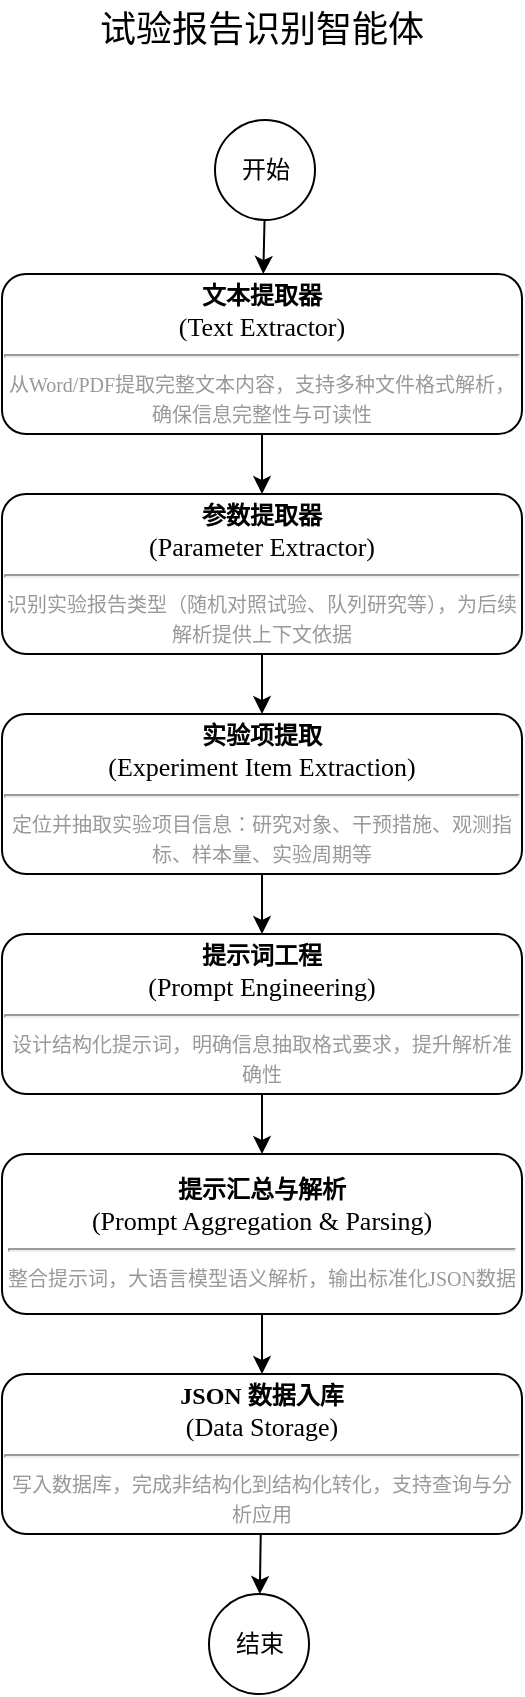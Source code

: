 <mxfile version="28.1.0" pages="8">
  <diagram name="试验报告识别智能体" id="7xR7pTWrQ7vcR49EA371">
    <mxGraphModel dx="1426" dy="710" grid="1" gridSize="10" guides="1" tooltips="1" connect="1" arrows="1" fold="1" page="1" pageScale="1" pageWidth="827" pageHeight="1169" math="0" shadow="0">
      <root>
        <mxCell id="0" />
        <mxCell id="1" parent="0" />
        <mxCell id="YnvSCn2IHAe0aS6fMFve-3" value="开始" style="ellipse;whiteSpace=wrap;html=1;aspect=fixed;fontFamily=Times New Roman;" vertex="1" parent="1">
          <mxGeometry x="321.5" y="80" width="50" height="50" as="geometry" />
        </mxCell>
        <mxCell id="YnvSCn2IHAe0aS6fMFve-4" value="&lt;b&gt;文本提取器&lt;/b&gt;&lt;br&gt;&lt;font size=&quot;2&quot;&gt;(Text Extractor)&lt;/font&gt;&lt;hr&gt;&lt;font style=&quot;font-size: 10px; color: rgb(153, 153, 153);&quot;&gt;从Word/PDF提取完整文本内容，支持多种文件格式解析，确保信息完整性与可读性&lt;/font&gt;" style="rounded=1;whiteSpace=wrap;html=1;fontFamily=Times New Roman;" vertex="1" parent="1">
          <mxGeometry x="215" y="157" width="260" height="80" as="geometry" />
        </mxCell>
        <mxCell id="YnvSCn2IHAe0aS6fMFve-5" value="&lt;b&gt;参数提取器&lt;/b&gt;&lt;br&gt;&lt;font size=&quot;2&quot;&gt;(Parameter Extractor)&lt;/font&gt;&lt;hr&gt;&lt;font style=&quot;font-size: 10px; color: rgb(153, 153, 153);&quot;&gt;识别实验报告类型（随机对照试验、队列研究等），为后续解析提供上下文依据&lt;/font&gt;" style="rounded=1;whiteSpace=wrap;html=1;fontFamily=Times New Roman;" vertex="1" parent="1">
          <mxGeometry x="215" y="267" width="260" height="80" as="geometry" />
        </mxCell>
        <mxCell id="YnvSCn2IHAe0aS6fMFve-6" value="&lt;b&gt;实验项提取&lt;/b&gt;&lt;br&gt;&lt;font size=&quot;2&quot;&gt;(Experiment Item Extraction)&lt;/font&gt;&lt;hr&gt;&lt;font style=&quot;font-size: 10px; color: rgb(153, 153, 153);&quot;&gt;定位并抽取实验项目信息：研究对象、干预措施、观测指标、样本量、实验周期等&lt;/font&gt;" style="rounded=1;whiteSpace=wrap;html=1;fontFamily=Times New Roman;" vertex="1" parent="1">
          <mxGeometry x="215" y="377" width="260" height="80" as="geometry" />
        </mxCell>
        <mxCell id="YnvSCn2IHAe0aS6fMFve-7" value="&lt;b&gt;提示词工程&lt;/b&gt;&lt;br&gt;&lt;font size=&quot;2&quot;&gt;(Prompt Engineering)&lt;/font&gt;&lt;hr&gt;&lt;font style=&quot;color: rgb(153, 153, 153); font-size: 10px;&quot;&gt;设计结构化提示词，明确信息抽取格式要求，提升解析准确性&lt;/font&gt;" style="rounded=1;whiteSpace=wrap;html=1;fontFamily=Times New Roman;" vertex="1" parent="1">
          <mxGeometry x="215" y="487" width="260" height="80" as="geometry" />
        </mxCell>
        <mxCell id="YnvSCn2IHAe0aS6fMFve-8" value="&lt;b&gt;提示汇总与解析&lt;/b&gt;&lt;br&gt;&lt;font size=&quot;2&quot;&gt;(Prompt Aggregation &amp;amp; Parsing)&lt;/font&gt;&lt;hr&gt;&lt;font style=&quot;font-size: 10px; color: rgb(153, 153, 153);&quot;&gt;整合提示词，大语言模型语义解析，输出标准化JSON数据&lt;/font&gt;" style="rounded=1;whiteSpace=wrap;html=1;fontFamily=Times New Roman;" vertex="1" parent="1">
          <mxGeometry x="215" y="597" width="260" height="80" as="geometry" />
        </mxCell>
        <mxCell id="YnvSCn2IHAe0aS6fMFve-9" value="&lt;b&gt;JSON 数据入库&lt;/b&gt;&lt;br&gt;&lt;font size=&quot;2&quot;&gt;(Data Storage)&lt;/font&gt;&lt;hr&gt;&lt;font style=&quot;color: rgb(153, 153, 153); font-size: 10px;&quot;&gt;写入数据库，完成非结构化到结构化转化，支持查询与分析应用&lt;/font&gt;" style="rounded=1;whiteSpace=wrap;html=1;fontFamily=Times New Roman;" vertex="1" parent="1">
          <mxGeometry x="215" y="707" width="260" height="80" as="geometry" />
        </mxCell>
        <mxCell id="YnvSCn2IHAe0aS6fMFve-10" value="结束" style="ellipse;whiteSpace=wrap;html=1;aspect=fixed;fontFamily=Times New Roman;" vertex="1" parent="1">
          <mxGeometry x="318.5" y="817" width="50" height="50" as="geometry" />
        </mxCell>
        <mxCell id="YnvSCn2IHAe0aS6fMFve-11" value="" style="endArrow=classic;html=1;rounded=0;fontFamily=Times New Roman;" edge="1" parent="1" source="YnvSCn2IHAe0aS6fMFve-3" target="YnvSCn2IHAe0aS6fMFve-4">
          <mxGeometry relative="1" as="geometry" />
        </mxCell>
        <mxCell id="YnvSCn2IHAe0aS6fMFve-12" value="" style="endArrow=classic;html=1;rounded=0;fontFamily=Times New Roman;" edge="1" parent="1" source="YnvSCn2IHAe0aS6fMFve-4" target="YnvSCn2IHAe0aS6fMFve-5">
          <mxGeometry relative="1" as="geometry" />
        </mxCell>
        <mxCell id="YnvSCn2IHAe0aS6fMFve-13" value="" style="endArrow=classic;html=1;rounded=0;fontFamily=Times New Roman;" edge="1" parent="1" source="YnvSCn2IHAe0aS6fMFve-5" target="YnvSCn2IHAe0aS6fMFve-6">
          <mxGeometry relative="1" as="geometry" />
        </mxCell>
        <mxCell id="YnvSCn2IHAe0aS6fMFve-14" value="" style="endArrow=classic;html=1;rounded=0;fontFamily=Times New Roman;" edge="1" parent="1" source="YnvSCn2IHAe0aS6fMFve-6" target="YnvSCn2IHAe0aS6fMFve-7">
          <mxGeometry relative="1" as="geometry" />
        </mxCell>
        <mxCell id="YnvSCn2IHAe0aS6fMFve-15" value="" style="endArrow=classic;html=1;rounded=0;fontFamily=Times New Roman;" edge="1" parent="1" source="YnvSCn2IHAe0aS6fMFve-7" target="YnvSCn2IHAe0aS6fMFve-8">
          <mxGeometry relative="1" as="geometry" />
        </mxCell>
        <mxCell id="YnvSCn2IHAe0aS6fMFve-16" value="" style="endArrow=classic;html=1;rounded=0;fontFamily=Times New Roman;" edge="1" parent="1" source="YnvSCn2IHAe0aS6fMFve-8" target="YnvSCn2IHAe0aS6fMFve-9">
          <mxGeometry relative="1" as="geometry" />
        </mxCell>
        <mxCell id="YnvSCn2IHAe0aS6fMFve-17" value="" style="endArrow=classic;html=1;rounded=0;fontFamily=Times New Roman;" edge="1" parent="1" source="YnvSCn2IHAe0aS6fMFve-9" target="YnvSCn2IHAe0aS6fMFve-10">
          <mxGeometry relative="1" as="geometry" />
        </mxCell>
        <mxCell id="YnvSCn2IHAe0aS6fMFve-18" value="试验报告识别智能体" style="text;html=1;align=center;verticalAlign=middle;whiteSpace=wrap;rounded=0;fontSize=18;fontFamily=Times New Roman;" vertex="1" parent="1">
          <mxGeometry x="235" y="20" width="220" height="30" as="geometry" />
        </mxCell>
      </root>
    </mxGraphModel>
  </diagram>
  <diagram id="o70fCOLrhih-06OqGm06" name="试验报告校核智能体">
    <mxGraphModel dx="1426" dy="710" grid="1" gridSize="10" guides="1" tooltips="1" connect="1" arrows="1" fold="1" page="1" pageScale="1" pageWidth="827" pageHeight="1169" math="0" shadow="0">
      <root>
        <mxCell id="0" />
        <mxCell id="1" parent="0" />
        <mxCell id="nxqMLoHGvbRojUmxTM8e-1" value="开始" style="ellipse;whiteSpace=wrap;html=1;aspect=fixed;fontFamily=Times New Roman;" vertex="1" parent="1">
          <mxGeometry x="321.5" y="80" width="50" height="50" as="geometry" />
        </mxCell>
        <mxCell id="nxqMLoHGvbRojUmxTM8e-2" value="&lt;b&gt;解析数据读取&lt;/b&gt;&lt;br&gt;&lt;font size=&quot;2&quot;&gt;(Parsed Data Reading)&lt;/font&gt;&lt;hr&gt;&lt;font style=&quot;font-size: 10px; color: rgb(153, 153, 153);&quot;&gt;读取大模型解析生成的JSON格式结构化数据，确保数据完整性与格式合规性&lt;/font&gt;" style="rounded=1;whiteSpace=wrap;html=1;fontFamily=Times New Roman;" vertex="1" parent="1">
          <mxGeometry x="215" y="157" width="260" height="80" as="geometry" />
        </mxCell>
        <mxCell id="nxqMLoHGvbRojUmxTM8e-3" value="&lt;b&gt;通用校核规则加载&lt;/b&gt;&lt;br&gt;&lt;font size=&quot;2&quot;&gt;(Load General Validation Rules)&lt;/font&gt;&lt;hr&gt;&lt;font style=&quot;font-size: 10px; color: rgb(153, 153, 153);&quot;&gt;加载行业或企业标准中的通用校核规则，如电力行业标准《DL/T 1685》等&lt;/font&gt;" style="rounded=1;whiteSpace=wrap;html=1;fontFamily=Times New Roman;" vertex="1" parent="1">
          <mxGeometry x="215" y="267" width="260" height="80" as="geometry" />
        </mxCell>
        <mxCell id="nxqMLoHGvbRojUmxTM8e-4" value="&lt;b&gt;试验项提取&lt;/b&gt;&lt;br&gt;&lt;font size=&quot;2&quot;&gt;(Experiment Item Extraction)&lt;/font&gt;&lt;hr&gt;&lt;font style=&quot;font-size: 10px; color: rgb(153, 153, 153);&quot;&gt;从JSON数据中提取所有已识别的试验项字段，作为规则匹配与校验的基本单元&lt;/font&gt;" style="rounded=1;whiteSpace=wrap;html=1;fontFamily=Times New Roman;" vertex="1" parent="1">
          <mxGeometry x="215" y="377" width="260" height="80" as="geometry" />
        </mxCell>
        <mxCell id="nxqMLoHGvbRojUmxTM8e-5" value="&lt;b&gt;系统配置规则读取&lt;/b&gt;&lt;br&gt;&lt;font size=&quot;2&quot;&gt;(Load System-Specific Rules)&lt;/font&gt;&lt;hr&gt;&lt;font style=&quot;color: rgb(153, 153, 153); font-size: 10px;&quot;&gt;读取系统中预设的个性化校验规则，包括字段必填性、单位规范、数值阈值等&lt;/font&gt;" style="rounded=1;whiteSpace=wrap;html=1;fontFamily=Times New Roman;" vertex="1" parent="1">
          <mxGeometry x="215" y="487" width="260" height="80" as="geometry" />
        </mxCell>
        <mxCell id="nxqMLoHGvbRojUmxTM8e-6" value="&lt;b&gt;大模型辅助校核&lt;/b&gt;&lt;br&gt;&lt;font size=&quot;2&quot;&gt;(AI-Based Data Validation)&lt;/font&gt;&lt;hr&gt;&lt;font style=&quot;font-size: 10px; color: rgb(153, 153, 153);&quot;&gt;利用大语言模型结合规则进行语义级校核，识别潜在错误、矛盾或模糊信息&lt;/font&gt;" style="rounded=1;whiteSpace=wrap;html=1;fontFamily=Times New Roman;" vertex="1" parent="1">
          <mxGeometry x="215" y="597" width="260" height="80" as="geometry" />
        </mxCell>
        <mxCell id="nxqMLoHGvbRojUmxTM8e-7" value="&lt;b&gt;数据保存与入库&lt;/b&gt;&lt;br&gt;&lt;font size=&quot;2&quot;&gt;(Data Storage)&lt;/font&gt;&lt;hr&gt;&lt;font style=&quot;color: rgb(153, 153, 153); font-size: 10px;&quot;&gt;通过多级校核后，将结构化数据持久化存储至数据库，完成数据闭环管理&lt;/font&gt;" style="rounded=1;whiteSpace=wrap;html=1;fontFamily=Times New Roman;" vertex="1" parent="1">
          <mxGeometry x="215" y="707" width="260" height="80" as="geometry" />
        </mxCell>
        <mxCell id="nxqMLoHGvbRojUmxTM8e-8" value="结束" style="ellipse;whiteSpace=wrap;html=1;aspect=fixed;fontFamily=Times New Roman;" vertex="1" parent="1">
          <mxGeometry x="318.5" y="817" width="50" height="50" as="geometry" />
        </mxCell>
        <mxCell id="nxqMLoHGvbRojUmxTM8e-9" value="" style="endArrow=classic;html=1;rounded=0;fontFamily=Times New Roman;" edge="1" parent="1" source="nxqMLoHGvbRojUmxTM8e-1" target="nxqMLoHGvbRojUmxTM8e-2">
          <mxGeometry relative="1" as="geometry" />
        </mxCell>
        <mxCell id="nxqMLoHGvbRojUmxTM8e-10" value="" style="endArrow=classic;html=1;rounded=0;fontFamily=Times New Roman;" edge="1" parent="1" source="nxqMLoHGvbRojUmxTM8e-2" target="nxqMLoHGvbRojUmxTM8e-3">
          <mxGeometry relative="1" as="geometry" />
        </mxCell>
        <mxCell id="nxqMLoHGvbRojUmxTM8e-11" value="" style="endArrow=classic;html=1;rounded=0;fontFamily=Times New Roman;" edge="1" parent="1" source="nxqMLoHGvbRojUmxTM8e-3" target="nxqMLoHGvbRojUmxTM8e-4">
          <mxGeometry relative="1" as="geometry" />
        </mxCell>
        <mxCell id="nxqMLoHGvbRojUmxTM8e-12" value="" style="endArrow=classic;html=1;rounded=0;fontFamily=Times New Roman;" edge="1" parent="1" source="nxqMLoHGvbRojUmxTM8e-4" target="nxqMLoHGvbRojUmxTM8e-5">
          <mxGeometry relative="1" as="geometry" />
        </mxCell>
        <mxCell id="nxqMLoHGvbRojUmxTM8e-13" value="" style="endArrow=classic;html=1;rounded=0;fontFamily=Times New Roman;" edge="1" parent="1" source="nxqMLoHGvbRojUmxTM8e-5" target="nxqMLoHGvbRojUmxTM8e-6">
          <mxGeometry relative="1" as="geometry" />
        </mxCell>
        <mxCell id="nxqMLoHGvbRojUmxTM8e-14" value="" style="endArrow=classic;html=1;rounded=0;fontFamily=Times New Roman;" edge="1" parent="1" source="nxqMLoHGvbRojUmxTM8e-6" target="nxqMLoHGvbRojUmxTM8e-7">
          <mxGeometry relative="1" as="geometry" />
        </mxCell>
        <mxCell id="nxqMLoHGvbRojUmxTM8e-15" value="" style="endArrow=classic;html=1;rounded=0;fontFamily=Times New Roman;" edge="1" parent="1" source="nxqMLoHGvbRojUmxTM8e-7" target="nxqMLoHGvbRojUmxTM8e-8">
          <mxGeometry relative="1" as="geometry" />
        </mxCell>
        <mxCell id="nxqMLoHGvbRojUmxTM8e-16" value="试验报告校核智能体" style="text;html=1;align=center;verticalAlign=middle;whiteSpace=wrap;rounded=0;fontSize=18;fontFamily=Times New Roman;" vertex="1" parent="1">
          <mxGeometry x="235" y="20" width="220" height="30" as="geometry" />
        </mxCell>
      </root>
    </mxGraphModel>
  </diagram>
  <diagram id="AYk8meTnDMzS_oO8L_Nk" name="设备健康智能问诊智能体">
    <mxGraphModel dx="2015" dy="592" grid="1" gridSize="10" guides="1" tooltips="1" connect="1" arrows="1" fold="1" page="1" pageScale="1" pageWidth="827" pageHeight="1169" math="0" shadow="0">
      <root>
        <mxCell id="0" />
        <mxCell id="1" parent="0" />
        <mxCell id="wEwS-H1-2ceGUzpiBcTZ-1" value="开始" style="ellipse;whiteSpace=wrap;html=1;aspect=fixed;fontFamily=Times New Roman;" vertex="1" parent="1">
          <mxGeometry x="325" y="87" width="50" height="50" as="geometry" />
        </mxCell>
        <mxCell id="wEwS-H1-2ceGUzpiBcTZ-2" value="&lt;b&gt;大模型解析用户输入的问题&lt;/b&gt;&lt;br&gt;&lt;hr&gt;&lt;font style=&quot;font-size: 10px; color: rgb(153, 153, 153);&quot;&gt;利用大语言模型对用户自然语言查询进行语义理解，识别关键实体、操作意图和逻辑关系&lt;/font&gt;" style="rounded=1;whiteSpace=wrap;html=1;fontFamily=Times New Roman;fillColor=#dae8fc;strokeColor=#6c8ebf;" vertex="1" parent="1">
          <mxGeometry x="220" y="167" width="260" height="80" as="geometry" />
        </mxCell>
        <mxCell id="wEwS-H1-2ceGUzpiBcTZ-3" value="&lt;b&gt;读取试验项目模型属性&lt;/b&gt;&lt;br&gt;&lt;hr&gt;&lt;font style=&quot;font-size: 10px; color: rgb(153, 153, 153);&quot;&gt;从系统元数据中加载试验项目的字段定义信息，包括字段名称、数据类型和约束条件&lt;/font&gt;" style="rounded=1;whiteSpace=wrap;html=1;fontFamily=Times New Roman;fillColor=#d5e8d4;strokeColor=#82b366;" vertex="1" parent="1">
          <mxGeometry x="-110" y="350" width="260" height="80" as="geometry" />
        </mxCell>
        <mxCell id="wEwS-H1-2ceGUzpiBcTZ-4" value="&lt;b&gt;读取近似查询语句案例&lt;/b&gt;&lt;br&gt;&lt;hr&gt;&lt;font style=&quot;font-size: 10px; color: rgb(153, 153, 153);&quot;&gt;检索历史中语义相近的查询案例及SQL语句，作为Few-shot Prompt上下文示例&lt;/font&gt;" style="rounded=1;whiteSpace=wrap;html=1;fontFamily=Times New Roman;fillColor=#d5e8d4;strokeColor=#82b366;" vertex="1" parent="1">
          <mxGeometry x="220" y="350" width="260" height="80" as="geometry" />
        </mxCell>
        <mxCell id="wEwS-H1-2ceGUzpiBcTZ-5" value="&lt;b&gt;读取试验项目数据模板&lt;/b&gt;&lt;br&gt;&lt;hr&gt;&lt;font style=&quot;color: rgb(153, 153, 153); font-size: 10px;&quot;&gt;获取试验项目对应的标准数据结构模板，明确业务字段与数据库字段的映射关系&lt;/font&gt;" style="rounded=1;whiteSpace=wrap;html=1;fontFamily=Times New Roman;fillColor=#d5e8d4;strokeColor=#82b366;" vertex="1" parent="1">
          <mxGeometry x="540" y="350" width="260" height="80" as="geometry" />
        </mxCell>
        <mxCell id="wEwS-H1-2ceGUzpiBcTZ-6" value="&lt;b&gt;大模型生成SQL并调用查询接口&lt;/b&gt;&lt;br&gt;&lt;hr&gt;&lt;font style=&quot;font-size: 10px; color: rgb(153, 153, 153);&quot;&gt;基于语义解析结果和支撑数据，生成符合语法规范的SQL查询语句并提交执行&lt;/font&gt;" style="rounded=1;whiteSpace=wrap;html=1;fontFamily=Times New Roman;fillColor=#fff2cc;strokeColor=#d6b656;" vertex="1" parent="1">
          <mxGeometry x="220" y="526" width="260" height="80" as="geometry" />
        </mxCell>
        <mxCell id="wEwS-H1-2ceGUzpiBcTZ-7" value="&lt;b&gt;将查询结果输出给前端页面展示&lt;/b&gt;&lt;br&gt;&lt;hr&gt;&lt;font style=&quot;color: rgb(153, 153, 153); font-size: 10px;&quot;&gt;将结构化数据进行格式化处理，通过后端服务传输至前端界面实现可视化呈现&lt;/font&gt;" style="rounded=1;whiteSpace=wrap;html=1;fontFamily=Times New Roman;fillColor=#ffe6cc;strokeColor=#d79b00;" vertex="1" parent="1">
          <mxGeometry x="220" y="656" width="260" height="80" as="geometry" />
        </mxCell>
        <mxCell id="wEwS-H1-2ceGUzpiBcTZ-8" value="结束" style="ellipse;whiteSpace=wrap;html=1;aspect=fixed;fontFamily=Times New Roman;" vertex="1" parent="1">
          <mxGeometry x="325" y="766" width="50" height="50" as="geometry" />
        </mxCell>
        <mxCell id="wEwS-H1-2ceGUzpiBcTZ-9" value="" style="endArrow=classic;html=1;rounded=0;fontFamily=Times New Roman;" edge="1" parent="1" source="wEwS-H1-2ceGUzpiBcTZ-1" target="wEwS-H1-2ceGUzpiBcTZ-2">
          <mxGeometry relative="1" as="geometry" />
        </mxCell>
        <mxCell id="wEwS-H1-2ceGUzpiBcTZ-10" value="" style="endArrow=classic;html=1;rounded=0;fontFamily=Times New Roman;" edge="1" parent="1" source="wEwS-H1-2ceGUzpiBcTZ-2" target="wEwS-H1-2ceGUzpiBcTZ-3">
          <mxGeometry relative="1" as="geometry">
            <Array as="points">
              <mxPoint x="350" y="310" />
              <mxPoint x="20" y="310" />
            </Array>
          </mxGeometry>
        </mxCell>
        <mxCell id="wEwS-H1-2ceGUzpiBcTZ-11" value="" style="endArrow=classic;html=1;rounded=0;fontFamily=Times New Roman;" edge="1" parent="1" source="wEwS-H1-2ceGUzpiBcTZ-2" target="wEwS-H1-2ceGUzpiBcTZ-4">
          <mxGeometry relative="1" as="geometry" />
        </mxCell>
        <mxCell id="wEwS-H1-2ceGUzpiBcTZ-12" value="" style="endArrow=classic;html=1;rounded=0;fontFamily=Times New Roman;" edge="1" parent="1" source="wEwS-H1-2ceGUzpiBcTZ-2" target="wEwS-H1-2ceGUzpiBcTZ-5">
          <mxGeometry relative="1" as="geometry">
            <Array as="points">
              <mxPoint x="350" y="310" />
              <mxPoint x="670" y="310" />
            </Array>
          </mxGeometry>
        </mxCell>
        <mxCell id="wEwS-H1-2ceGUzpiBcTZ-13" value="" style="endArrow=classic;html=1;rounded=0;fontFamily=Times New Roman;" edge="1" parent="1" target="wEwS-H1-2ceGUzpiBcTZ-6">
          <mxGeometry relative="1" as="geometry">
            <mxPoint x="20" y="430" as="sourcePoint" />
            <mxPoint x="350" y="520" as="targetPoint" />
            <Array as="points">
              <mxPoint x="20" y="480" />
              <mxPoint x="350" y="480" />
            </Array>
          </mxGeometry>
        </mxCell>
        <mxCell id="wEwS-H1-2ceGUzpiBcTZ-14" value="" style="endArrow=classic;html=1;rounded=0;fontFamily=Times New Roman;" edge="1" parent="1" source="wEwS-H1-2ceGUzpiBcTZ-4" target="wEwS-H1-2ceGUzpiBcTZ-6">
          <mxGeometry relative="1" as="geometry" />
        </mxCell>
        <mxCell id="wEwS-H1-2ceGUzpiBcTZ-15" value="" style="endArrow=classic;html=1;rounded=0;fontFamily=Times New Roman;entryX=0.5;entryY=0;entryDx=0;entryDy=0;" edge="1" parent="1" target="wEwS-H1-2ceGUzpiBcTZ-6">
          <mxGeometry relative="1" as="geometry">
            <mxPoint x="670" y="430" as="sourcePoint" />
            <mxPoint x="350" y="553" as="targetPoint" />
            <Array as="points">
              <mxPoint x="670" y="480" />
              <mxPoint x="350" y="480" />
            </Array>
          </mxGeometry>
        </mxCell>
        <mxCell id="wEwS-H1-2ceGUzpiBcTZ-16" value="" style="endArrow=classic;html=1;rounded=0;fontFamily=Times New Roman;" edge="1" parent="1" source="wEwS-H1-2ceGUzpiBcTZ-6" target="wEwS-H1-2ceGUzpiBcTZ-7">
          <mxGeometry relative="1" as="geometry" />
        </mxCell>
        <mxCell id="wEwS-H1-2ceGUzpiBcTZ-17" value="" style="endArrow=classic;html=1;rounded=0;fontFamily=Times New Roman;" edge="1" parent="1" source="wEwS-H1-2ceGUzpiBcTZ-7" target="wEwS-H1-2ceGUzpiBcTZ-8">
          <mxGeometry relative="1" as="geometry" />
        </mxCell>
        <mxCell id="wEwS-H1-2ceGUzpiBcTZ-18" value="设备健康智能问诊智能体" style="text;html=1;align=center;verticalAlign=middle;whiteSpace=wrap;rounded=0;fontSize=18;fontFamily=Times New Roman;" vertex="1" parent="1">
          <mxGeometry x="240" y="50" width="220" height="30" as="geometry" />
        </mxCell>
        <mxCell id="wEwS-H1-2ceGUzpiBcTZ-19" value="并行读取三类支撑数据" style="text;html=1;align=center;verticalAlign=middle;whiteSpace=wrap;rounded=0;fontSize=12;fontFamily=Times New Roman;" vertex="1" parent="1">
          <mxGeometry x="340" y="270" width="162" height="20" as="geometry" />
        </mxCell>
      </root>
    </mxGraphModel>
  </diagram>
  <diagram id="lvOXaJ_HNZcRiHXBgfsJ" name="援例诊断智能体">
    <mxGraphModel dx="1188" dy="592" grid="1" gridSize="10" guides="1" tooltips="1" connect="1" arrows="1" fold="1" page="1" pageScale="1" pageWidth="827" pageHeight="1169" math="0" shadow="0">
      <root>
        <mxCell id="0" />
        <mxCell id="1" parent="0" />
        <mxCell id="k81Zt3lsYIYLHkIJKMMV-19" value="开始" style="ellipse;whiteSpace=wrap;html=1;aspect=fixed;fontFamily=Times New Roman;" vertex="1" parent="1">
          <mxGeometry x="321.5" y="80" width="50" height="50" as="geometry" />
        </mxCell>
        <mxCell id="k81Zt3lsYIYLHkIJKMMV-20" value="&lt;b&gt;缺陷案例智能识别&lt;/b&gt;&lt;br&gt;&lt;font size=&quot;2&quot;&gt;(Intelligent Case Identification)&lt;/font&gt;&lt;hr&gt;&lt;font style=&quot;font-size: 10px; color: rgb(153, 153, 153);&quot;&gt;调用援例诊断智能体，识别设备名称类型、故障类型原因、解决方案及时间信息&lt;/font&gt;" style="rounded=1;whiteSpace=wrap;html=1;fontFamily=Times New Roman;" vertex="1" parent="1">
          <mxGeometry x="215" y="157" width="260" height="80" as="geometry" />
        </mxCell>
        <mxCell id="k81Zt3lsYIYLHkIJKMMV-21" value="&lt;b&gt;解析记录管理&lt;/b&gt;&lt;br&gt;&lt;font size=&quot;2&quot;&gt;(Record Management)&lt;/font&gt;&lt;hr&gt;&lt;font style=&quot;font-size: 10px; color: rgb(153, 153, 153);&quot;&gt;建立解析记录页面，支持按条件查询删除、数据导出和原件下载功能&lt;/font&gt;" style="rounded=1;whiteSpace=wrap;html=1;fontFamily=Times New Roman;" vertex="1" parent="1">
          <mxGeometry x="215" y="267" width="260" height="80" as="geometry" />
        </mxCell>
        <mxCell id="k81Zt3lsYIYLHkIJKMMV-22" value="&lt;b&gt;统计分析&lt;/b&gt;&lt;br&gt;&lt;font size=&quot;2&quot;&gt;(Statistical Analysis)&lt;/font&gt;&lt;hr&gt;&lt;font style=&quot;font-size: 10px; color: rgb(153, 153, 153);&quot;&gt;展示各单位各电站各部件案例数量，支持条件统计和图表数据展示&lt;/font&gt;" style="rounded=1;whiteSpace=wrap;html=1;fontFamily=Times New Roman;" vertex="1" parent="1">
          <mxGeometry x="215" y="377" width="260" height="80" as="geometry" />
        </mxCell>
        <mxCell id="k81Zt3lsYIYLHkIJKMMV-23" value="&lt;b&gt;知识图谱&lt;/b&gt;&lt;br&gt;&lt;font size=&quot;2&quot;&gt;(Knowledge Graph)&lt;/font&gt;&lt;hr&gt;&lt;font style=&quot;color: rgb(153, 153, 153); font-size: 10px;&quot;&gt;通过标签选择生成图谱，展示案例关联和设备统计，支持多维度分析&lt;/font&gt;" style="rounded=1;whiteSpace=wrap;html=1;fontFamily=Times New Roman;" vertex="1" parent="1">
          <mxGeometry x="215" y="487" width="260" height="80" as="geometry" />
        </mxCell>
        <mxCell id="k81Zt3lsYIYLHkIJKMMV-24" value="&lt;b&gt;援例诊断&lt;/b&gt;&lt;br&gt;&lt;font size=&quot;2&quot;&gt;(Case-based Diagnosis)&lt;/font&gt;&lt;hr&gt;&lt;font style=&quot;font-size: 10px; color: rgb(153, 153, 153);&quot;&gt;输入缺陷描述，系统自动推送类似案例及解决方案，支持文本预处理&lt;/font&gt;" style="rounded=1;whiteSpace=wrap;html=1;fontFamily=Times New Roman;" vertex="1" parent="1">
          <mxGeometry x="215" y="597" width="260" height="80" as="geometry" />
        </mxCell>
        <mxCell id="k81Zt3lsYIYLHkIJKMMV-25" value="结束" style="ellipse;whiteSpace=wrap;html=1;aspect=fixed;fontFamily=Times New Roman;" vertex="1" parent="1">
          <mxGeometry x="318.5" y="707" width="50" height="50" as="geometry" />
        </mxCell>
        <mxCell id="k81Zt3lsYIYLHkIJKMMV-26" value="" style="endArrow=classic;html=1;rounded=0;fontFamily=Times New Roman;" edge="1" parent="1" source="k81Zt3lsYIYLHkIJKMMV-19" target="k81Zt3lsYIYLHkIJKMMV-20">
          <mxGeometry relative="1" as="geometry" />
        </mxCell>
        <mxCell id="k81Zt3lsYIYLHkIJKMMV-27" value="" style="endArrow=classic;html=1;rounded=0;fontFamily=Times New Roman;" edge="1" parent="1" source="k81Zt3lsYIYLHkIJKMMV-20" target="k81Zt3lsYIYLHkIJKMMV-21">
          <mxGeometry relative="1" as="geometry" />
        </mxCell>
        <mxCell id="k81Zt3lsYIYLHkIJKMMV-28" value="" style="endArrow=classic;html=1;rounded=0;fontFamily=Times New Roman;" edge="1" parent="1" source="k81Zt3lsYIYLHkIJKMMV-21" target="k81Zt3lsYIYLHkIJKMMV-22">
          <mxGeometry relative="1" as="geometry" />
        </mxCell>
        <mxCell id="k81Zt3lsYIYLHkIJKMMV-29" value="" style="endArrow=classic;html=1;rounded=0;fontFamily=Times New Roman;" edge="1" parent="1" source="k81Zt3lsYIYLHkIJKMMV-22" target="k81Zt3lsYIYLHkIJKMMV-23">
          <mxGeometry relative="1" as="geometry" />
        </mxCell>
        <mxCell id="k81Zt3lsYIYLHkIJKMMV-30" value="" style="endArrow=classic;html=1;rounded=0;fontFamily=Times New Roman;" edge="1" parent="1" source="k81Zt3lsYIYLHkIJKMMV-23" target="k81Zt3lsYIYLHkIJKMMV-24">
          <mxGeometry relative="1" as="geometry" />
        </mxCell>
        <mxCell id="k81Zt3lsYIYLHkIJKMMV-31" value="" style="endArrow=classic;html=1;rounded=0;fontFamily=Times New Roman;" edge="1" parent="1" source="k81Zt3lsYIYLHkIJKMMV-24" target="k81Zt3lsYIYLHkIJKMMV-25">
          <mxGeometry relative="1" as="geometry" />
        </mxCell>
        <mxCell id="k81Zt3lsYIYLHkIJKMMV-32" value="援例诊断智能体" style="text;html=1;align=center;verticalAlign=middle;whiteSpace=wrap;rounded=0;fontSize=18;fontFamily=Times New Roman;" vertex="1" parent="1">
          <mxGeometry x="235" y="20" width="220" height="30" as="geometry" />
        </mxCell>
      </root>
    </mxGraphModel>
  </diagram>
  <diagram id="2mUtna7DP6wZ4ddrw2Zh" name="第 5 页">
    <mxGraphModel dx="1426" dy="710" grid="1" gridSize="10" guides="1" tooltips="1" connect="1" arrows="1" fold="1" page="1" pageScale="1" pageWidth="827" pageHeight="1169" math="0" shadow="0">
      <root>
        <mxCell id="0" />
        <mxCell id="1" parent="0" />
        <mxCell id="9FV4eFLNvIfHV9cUlgEs-1" value="试验报告识别智能体" style="text;html=1;align=center;verticalAlign=middle;whiteSpace=wrap;rounded=0;fontSize=20;fontFamily=Times New Roman;fontStyle=1;" vertex="1" parent="1">
          <mxGeometry x="263.5" y="30" width="300" height="40" as="geometry" />
        </mxCell>
        <mxCell id="9FV4eFLNvIfHV9cUlgEs-2" value="开始" style="ellipse;whiteSpace=wrap;html=1;aspect=fixed;fontFamily=Times New Roman;fillColor=#ffffff;strokeColor=#000000;" vertex="1" parent="1">
          <mxGeometry x="388.5" y="90" width="50" height="50" as="geometry" />
        </mxCell>
        <mxCell id="9FV4eFLNvIfHV9cUlgEs-3" value="&lt;b&gt;文本提取器&lt;/b&gt;&lt;br&gt;&lt;font size=&quot;2&quot;&gt;(Text Extractor)&lt;/font&gt;&lt;hr&gt;&lt;font style=&quot;font-size: 10px; color: rgb(153, 153, 153);&quot;&gt;从Word/PDF提取完整文本内容，支持多种文件格式解析，确保信息完整性与可读性&lt;/font&gt;" style="rounded=1;whiteSpace=wrap;html=1;fontFamily=Times New Roman;fillColor=#dae8fc;strokeColor=#6c8ebf;" vertex="1" parent="1">
          <mxGeometry x="263.5" y="170" width="300" height="70" as="geometry" />
        </mxCell>
        <mxCell id="9FV4eFLNvIfHV9cUlgEs-4" value="&lt;b&gt;参数提取器&lt;/b&gt;&lt;br&gt;&lt;font size=&quot;2&quot;&gt;(Parameter Extractor)&lt;/font&gt;&lt;hr&gt;&lt;font style=&quot;font-size: 10px; color: rgb(153, 153, 153);&quot;&gt;识别实验报告类型（随机对照试验、队列研究等），为后续解析提供上下文依据&lt;/font&gt;" style="rounded=1;whiteSpace=wrap;html=1;fontFamily=Times New Roman;fillColor=#d5e8d4;strokeColor=#82b366;" vertex="1" parent="1">
          <mxGeometry x="263.5" y="270" width="300" height="70" as="geometry" />
        </mxCell>
        <mxCell id="9FV4eFLNvIfHV9cUlgEs-5" value="&lt;b&gt;实验项提取&lt;/b&gt;&lt;br&gt;&lt;font size=&quot;2&quot;&gt;(Experiment Item Extraction)&lt;/font&gt;&lt;hr&gt;&lt;font style=&quot;font-size: 10px; color: rgb(153, 153, 153);&quot;&gt;定位并抽取实验项目信息：研究对象、干预措施、观测指标、样本量、实验周期等&lt;/font&gt;" style="rounded=1;whiteSpace=wrap;html=1;fontFamily=Times New Roman;fillColor=#fff2cc;strokeColor=#d6b656;" vertex="1" parent="1">
          <mxGeometry x="263.5" y="370" width="300" height="70" as="geometry" />
        </mxCell>
        <mxCell id="9FV4eFLNvIfHV9cUlgEs-6" value="&lt;b&gt;提示词工程&lt;/b&gt;&lt;br&gt;&lt;font size=&quot;2&quot;&gt;(Prompt Engineering)&lt;/font&gt;&lt;hr&gt;&lt;font style=&quot;font-size: 10px; color: rgb(153, 153, 153);&quot;&gt;设计结构化提示词，明确信息抽取格式要求，提升解析准确性&lt;/font&gt;" style="rounded=1;whiteSpace=wrap;html=1;fontFamily=Times New Roman;fillColor=#f8cecc;strokeColor=#b85450;" vertex="1" parent="1">
          <mxGeometry x="263.5" y="470" width="300" height="70" as="geometry" />
        </mxCell>
        <mxCell id="9FV4eFLNvIfHV9cUlgEs-7" value="&lt;b&gt;提示汇总与解析&lt;/b&gt;&lt;br&gt;&lt;font size=&quot;2&quot;&gt;(Prompt Aggregation &amp; Parsing)&lt;/font&gt;&lt;hr&gt;&lt;font style=&quot;font-size: 10px; color: rgb(153, 153, 153);&quot;&gt;整合提示词，大语言模型语义解析，输出标准化JSON数据&lt;/font&gt;" style="rounded=1;whiteSpace=wrap;html=1;fontFamily=Times New Roman;fillColor=#e1d5e7;strokeColor=#9673a6;" vertex="1" parent="1">
          <mxGeometry x="263.5" y="570" width="300" height="70" as="geometry" />
        </mxCell>
        <mxCell id="9FV4eFLNvIfHV9cUlgEs-8" value="&lt;b&gt;JSON 数据入库&lt;/b&gt;&lt;br&gt;&lt;font size=&quot;2&quot;&gt;(Data Storage)&lt;/font&gt;&lt;hr&gt;&lt;font style=&quot;font-size: 10px; color: rgb(153, 153, 153);&quot;&gt;写入数据库，完成非结构化到结构化转化，支持查询与分析应用&lt;/font&gt;" style="rounded=1;whiteSpace=wrap;html=1;fontFamily=Times New Roman;fillColor=#ffe6cc;strokeColor=#d79b00;" vertex="1" parent="1">
          <mxGeometry x="263.5" y="670" width="300" height="70" as="geometry" />
        </mxCell>
        <mxCell id="9FV4eFLNvIfHV9cUlgEs-9" value="结束" style="ellipse;whiteSpace=wrap;html=1;aspect=fixed;fontFamily=Times New Roman;fillColor=#ffffff;strokeColor=#000000;" vertex="1" parent="1">
          <mxGeometry x="388.5" y="770" width="50" height="50" as="geometry" />
        </mxCell>
        <mxCell id="9FV4eFLNvIfHV9cUlgEs-10" value="" style="endArrow=classic;html=1;rounded=0;fontFamily=Times New Roman;" edge="1" parent="1" source="9FV4eFLNvIfHV9cUlgEs-2" target="9FV4eFLNvIfHV9cUlgEs-3">
          <mxGeometry relative="1" as="geometry" />
        </mxCell>
        <mxCell id="9FV4eFLNvIfHV9cUlgEs-11" value="" style="endArrow=classic;html=1;rounded=0;fontFamily=Times New Roman;" edge="1" parent="1" source="9FV4eFLNvIfHV9cUlgEs-3" target="9FV4eFLNvIfHV9cUlgEs-4">
          <mxGeometry relative="1" as="geometry" />
        </mxCell>
        <mxCell id="9FV4eFLNvIfHV9cUlgEs-12" value="" style="endArrow=classic;html=1;rounded=0;fontFamily=Times New Roman;" edge="1" parent="1" source="9FV4eFLNvIfHV9cUlgEs-4" target="9FV4eFLNvIfHV9cUlgEs-5">
          <mxGeometry relative="1" as="geometry" />
        </mxCell>
        <mxCell id="9FV4eFLNvIfHV9cUlgEs-13" value="" style="endArrow=classic;html=1;rounded=0;fontFamily=Times New Roman;" edge="1" parent="1" source="9FV4eFLNvIfHV9cUlgEs-5" target="9FV4eFLNvIfHV9cUlgEs-6">
          <mxGeometry relative="1" as="geometry" />
        </mxCell>
        <mxCell id="9FV4eFLNvIfHV9cUlgEs-14" value="" style="endArrow=classic;html=1;rounded=0;fontFamily=Times New Roman;" edge="1" parent="1" source="9FV4eFLNvIfHV9cUlgEs-6" target="9FV4eFLNvIfHV9cUlgEs-7">
          <mxGeometry relative="1" as="geometry" />
        </mxCell>
        <mxCell id="9FV4eFLNvIfHV9cUlgEs-15" value="" style="endArrow=classic;html=1;rounded=0;fontFamily=Times New Roman;" edge="1" parent="1" source="9FV4eFLNvIfHV9cUlgEs-7" target="9FV4eFLNvIfHV9cUlgEs-8">
          <mxGeometry relative="1" as="geometry" />
        </mxCell>
        <mxCell id="9FV4eFLNvIfHV9cUlgEs-16" value="" style="endArrow=classic;html=1;rounded=0;fontFamily=Times New Roman;" edge="1" parent="1" source="9FV4eFLNvIfHV9cUlgEs-8" target="9FV4eFLNvIfHV9cUlgEs-9">
          <mxGeometry relative="1" as="geometry" />
        </mxCell>
      </root>
    </mxGraphModel>
  </diagram>
  <diagram id="QgbfIiLCiplscyOzIrUJ" name="试验报告识别智能体2">
    <mxGraphModel dx="1188" dy="592" grid="1" gridSize="10" guides="1" tooltips="1" connect="1" arrows="1" fold="1" page="1" pageScale="1" pageWidth="827" pageHeight="1169" math="0" shadow="0">
      <root>
        <mxCell id="0" />
        <mxCell id="1" parent="0" />
        <mxCell id="ddzj6O9E_2P0jOeEfiGg-35" value="试验报告识别智能体" style="text;html=1;align=center;verticalAlign=middle;whiteSpace=wrap;rounded=0;fontSize=20;fontFamily=Times New Roman;fontStyle=1;" vertex="1" parent="1">
          <mxGeometry x="320" y="30" width="400" height="40" as="geometry" />
        </mxCell>
        <mxCell id="ddzj6O9E_2P0jOeEfiGg-36" value="开始" style="ellipse;whiteSpace=wrap;html=1;aspect=fixed;fontFamily=Times New Roman;fillColor=#ffffff;strokeColor=#000000;" vertex="1" parent="1">
          <mxGeometry x="360" y="90" width="50" height="50" as="geometry" />
        </mxCell>
        <mxCell id="ddzj6O9E_2P0jOeEfiGg-37" value="&lt;b&gt;&lt;font style=&quot;font-size: 14px;&quot;&gt;文本提取器&lt;/font&gt;&lt;/b&gt;&lt;br&gt;&lt;font size=&quot;2&quot;&gt;(&lt;/font&gt;&lt;span style=&quot;background-color: transparent;&quot;&gt;&lt;font size=&quot;2&quot;&gt;自然语言理解能力&lt;/font&gt;&lt;/span&gt;&lt;font size=&quot;2&quot;&gt;)&lt;/font&gt;" style="rounded=1;whiteSpace=wrap;html=1;fontFamily=Times New Roman;fillColor=#dae8fc;strokeColor=#6c8ebf;" vertex="1" parent="1">
          <mxGeometry x="260" y="170" width="250" height="60" as="geometry" />
        </mxCell>
        <mxCell id="ddzj6O9E_2P0jOeEfiGg-38" value="&lt;b&gt;参数提取器&lt;/b&gt;&lt;br&gt;&lt;font size=&quot;2&quot;&gt;(&lt;/font&gt;&lt;span style=&quot;font-size: small;&quot;&gt;上下文理解能力&lt;/span&gt;&lt;font size=&quot;2&quot;&gt;)&lt;/font&gt;" style="rounded=1;whiteSpace=wrap;html=1;fontFamily=Times New Roman;fillColor=#d5e8d4;strokeColor=#82b366;" vertex="1" parent="1">
          <mxGeometry x="260" y="270" width="250" height="60" as="geometry" />
        </mxCell>
        <mxCell id="ddzj6O9E_2P0jOeEfiGg-39" value="&lt;b&gt;实验项提取&lt;/b&gt;&lt;br&gt;&lt;font size=&quot;2&quot;&gt;(信息抽取与整合)&lt;/font&gt;" style="rounded=1;whiteSpace=wrap;html=1;fontFamily=Times New Roman;fillColor=#fff2cc;strokeColor=#d6b656;" vertex="1" parent="1">
          <mxGeometry x="260" y="370" width="250" height="60" as="geometry" />
        </mxCell>
        <mxCell id="ddzj6O9E_2P0jOeEfiGg-40" value="&lt;b&gt;提示词工程&lt;/b&gt;&lt;br&gt;&lt;font size=&quot;2&quot;&gt;(语义理解能力)&lt;/font&gt;" style="rounded=1;whiteSpace=wrap;html=1;fontFamily=Times New Roman;fillColor=#f8cecc;strokeColor=#b85450;" vertex="1" parent="1">
          <mxGeometry x="260" y="470" width="250" height="60" as="geometry" />
        </mxCell>
        <mxCell id="ddzj6O9E_2P0jOeEfiGg-41" value="&lt;b&gt;提示汇总与解析&lt;/b&gt;&lt;br&gt;&lt;font size=&quot;2&quot;&gt;(提示词工程辅助)&lt;/font&gt;" style="rounded=1;whiteSpace=wrap;html=1;fontFamily=Times New Roman;fillColor=#e1d5e7;strokeColor=#9673a6;" vertex="1" parent="1">
          <mxGeometry x="260" y="570" width="250" height="60" as="geometry" />
        </mxCell>
        <mxCell id="ddzj6O9E_2P0jOeEfiGg-42" value="&lt;b&gt;JSON 数据入库&lt;/b&gt;&lt;br&gt;&lt;font size=&quot;2&quot;&gt;(Data Storage)&lt;/font&gt;" style="rounded=1;whiteSpace=wrap;html=1;fontFamily=Times New Roman;fillColor=#ffe6cc;strokeColor=#d79b00;" vertex="1" parent="1">
          <mxGeometry x="260" y="670" width="250" height="60" as="geometry" />
        </mxCell>
        <mxCell id="ddzj6O9E_2P0jOeEfiGg-43" value="&lt;b&gt;文本提取器详细说明：&lt;/b&gt;&lt;font style=&quot;font-size: 12px;&quot;&gt;从Word/PDF提取完整文本内容，支持多种文件格式解析，确保信息完整性与可读性。处理表格、图像OCR识别和文本结构重建。&lt;/font&gt;" style="rounded=1;whiteSpace=wrap;html=1;fontFamily=Times New Roman;fillColor=#f5f5f5;strokeColor=#666666;align=left;dashed=1;" vertex="1" parent="1">
          <mxGeometry x="578.5" y="120" width="350" height="70" as="geometry" />
        </mxCell>
        <mxCell id="ddzj6O9E_2P0jOeEfiGg-44" value="&lt;b&gt;参数提取器详细说明：&lt;/b&gt;&lt;font style=&quot;font-size: 12px;&quot;&gt;识别实验报告类型（随机对照试验、队列研究等），为后续解析提供上下文依据。分析文档结构，识别关键章节和元数据。&lt;/font&gt;" style="rounded=1;whiteSpace=wrap;html=1;fontFamily=Times New Roman;fillColor=#f5f5f5;strokeColor=#666666;align=left;dashed=1;" vertex="1" parent="1">
          <mxGeometry x="578.5" y="250" width="350" height="70" as="geometry" />
        </mxCell>
        <mxCell id="ddzj6O9E_2P0jOeEfiGg-45" value="&lt;b&gt;实验项提取详细说明：&lt;/b&gt;&lt;font style=&quot;font-size: 12px;&quot;&gt;定位并抽取实验项目信息：研究对象、干预措施、观测指标、样本量、实验周期等。使用NLP技术识别实体和关系。&lt;/font&gt;" style="rounded=1;whiteSpace=wrap;html=1;fontFamily=Times New Roman;fillColor=#f5f5f5;strokeColor=#666666;align=left;dashed=1;" vertex="1" parent="1">
          <mxGeometry x="578.5" y="370" width="350" height="70" as="geometry" />
        </mxCell>
        <mxCell id="ddzj6O9E_2P0jOeEfiGg-46" value="&lt;b&gt;提示词工程详细说明：&lt;/b&gt;&lt;font style=&quot;font-size: 12px;&quot;&gt;设计结构化提示词，明确信息抽取格式要求，提升解析准确性。针对不同报告类型优化提示策略。&lt;/font&gt;" style="rounded=1;whiteSpace=wrap;html=1;fontFamily=Times New Roman;fillColor=#f5f5f5;strokeColor=#666666;align=left;dashed=1;" vertex="1" parent="1">
          <mxGeometry x="578.5" y="490" width="350" height="70" as="geometry" />
        </mxCell>
        <mxCell id="ddzj6O9E_2P0jOeEfiGg-47" value="&lt;b&gt;提示汇总与解析详细说明：&lt;/b&gt;&lt;font style=&quot;font-size: 12px;&quot;&gt;整合提示词，大语言模型语义解析，输出标准化JSON数据。进行数据验证和纠错处理。&lt;/font&gt;" style="rounded=1;whiteSpace=wrap;html=1;fontFamily=Times New Roman;fillColor=#f5f5f5;strokeColor=#666666;align=left;dashed=1;" vertex="1" parent="1">
          <mxGeometry x="578.5" y="600" width="350" height="70" as="geometry" />
        </mxCell>
        <mxCell id="ddzj6O9E_2P0jOeEfiGg-48" value="&lt;b&gt;JSON 数据入库详细说明：&lt;/b&gt;&lt;font style=&quot;font-size: 12px;&quot;&gt;写入数据库，完成非结构化到结构化转化，支持查询与分析应用。建立数据索引，提供API访问接口。&lt;/font&gt;" style="rounded=1;whiteSpace=wrap;html=1;fontFamily=Times New Roman;fillColor=#f5f5f5;strokeColor=#666666;align=left;dashed=1;" vertex="1" parent="1">
          <mxGeometry x="578.5" y="710" width="350" height="70" as="geometry" />
        </mxCell>
        <mxCell id="ddzj6O9E_2P0jOeEfiGg-49" value="结束" style="ellipse;whiteSpace=wrap;html=1;aspect=fixed;fontFamily=Times New Roman;fillColor=#ffffff;strokeColor=#000000;" vertex="1" parent="1">
          <mxGeometry x="360" y="760" width="50" height="50" as="geometry" />
        </mxCell>
        <mxCell id="ddzj6O9E_2P0jOeEfiGg-50" value="" style="endArrow=classic;html=1;rounded=0;fontFamily=Times New Roman;" edge="1" parent="1" source="ddzj6O9E_2P0jOeEfiGg-36" target="ddzj6O9E_2P0jOeEfiGg-37">
          <mxGeometry relative="1" as="geometry" />
        </mxCell>
        <mxCell id="ddzj6O9E_2P0jOeEfiGg-51" value="" style="endArrow=classic;html=1;rounded=0;fontFamily=Times New Roman;" edge="1" parent="1" source="ddzj6O9E_2P0jOeEfiGg-37" target="ddzj6O9E_2P0jOeEfiGg-38">
          <mxGeometry relative="1" as="geometry" />
        </mxCell>
        <mxCell id="ddzj6O9E_2P0jOeEfiGg-52" value="" style="endArrow=classic;html=1;rounded=0;fontFamily=Times New Roman;" edge="1" parent="1" source="ddzj6O9E_2P0jOeEfiGg-38" target="ddzj6O9E_2P0jOeEfiGg-39">
          <mxGeometry relative="1" as="geometry" />
        </mxCell>
        <mxCell id="ddzj6O9E_2P0jOeEfiGg-53" value="" style="endArrow=classic;html=1;rounded=0;fontFamily=Times New Roman;" edge="1" parent="1" source="ddzj6O9E_2P0jOeEfiGg-39" target="ddzj6O9E_2P0jOeEfiGg-40">
          <mxGeometry relative="1" as="geometry" />
        </mxCell>
        <mxCell id="ddzj6O9E_2P0jOeEfiGg-54" value="" style="endArrow=classic;html=1;rounded=0;fontFamily=Times New Roman;" edge="1" parent="1" source="ddzj6O9E_2P0jOeEfiGg-40" target="ddzj6O9E_2P0jOeEfiGg-41">
          <mxGeometry relative="1" as="geometry" />
        </mxCell>
        <mxCell id="ddzj6O9E_2P0jOeEfiGg-55" value="" style="endArrow=classic;html=1;rounded=0;fontFamily=Times New Roman;" edge="1" parent="1" source="ddzj6O9E_2P0jOeEfiGg-41" target="ddzj6O9E_2P0jOeEfiGg-42">
          <mxGeometry relative="1" as="geometry" />
        </mxCell>
        <mxCell id="ddzj6O9E_2P0jOeEfiGg-56" value="" style="endArrow=classic;html=1;rounded=0;fontFamily=Times New Roman;" edge="1" parent="1" source="ddzj6O9E_2P0jOeEfiGg-42" target="ddzj6O9E_2P0jOeEfiGg-49">
          <mxGeometry relative="1" as="geometry" />
        </mxCell>
        <mxCell id="ddzj6O9E_2P0jOeEfiGg-57" value="" style="endArrow=none;html=1;rounded=0;fontFamily=Times New Roman;dashed=1;strokeColor=#666666;" edge="1" parent="1" source="ddzj6O9E_2P0jOeEfiGg-37" target="ddzj6O9E_2P0jOeEfiGg-43">
          <mxGeometry relative="1" as="geometry" />
        </mxCell>
        <mxCell id="ddzj6O9E_2P0jOeEfiGg-58" value="" style="endArrow=none;html=1;rounded=0;fontFamily=Times New Roman;dashed=1;strokeColor=#666666;" edge="1" parent="1" source="ddzj6O9E_2P0jOeEfiGg-38" target="ddzj6O9E_2P0jOeEfiGg-44">
          <mxGeometry relative="1" as="geometry" />
        </mxCell>
        <mxCell id="ddzj6O9E_2P0jOeEfiGg-59" value="" style="endArrow=none;html=1;rounded=0;fontFamily=Times New Roman;dashed=1;strokeColor=#666666;" edge="1" parent="1" source="ddzj6O9E_2P0jOeEfiGg-39" target="ddzj6O9E_2P0jOeEfiGg-45">
          <mxGeometry relative="1" as="geometry" />
        </mxCell>
        <mxCell id="ddzj6O9E_2P0jOeEfiGg-60" value="" style="endArrow=none;html=1;rounded=0;fontFamily=Times New Roman;dashed=1;strokeColor=#666666;" edge="1" parent="1" source="ddzj6O9E_2P0jOeEfiGg-40" target="ddzj6O9E_2P0jOeEfiGg-46">
          <mxGeometry relative="1" as="geometry" />
        </mxCell>
        <mxCell id="ddzj6O9E_2P0jOeEfiGg-61" value="" style="endArrow=none;html=1;rounded=0;fontFamily=Times New Roman;dashed=1;strokeColor=#666666;" edge="1" parent="1" source="ddzj6O9E_2P0jOeEfiGg-41" target="ddzj6O9E_2P0jOeEfiGg-47">
          <mxGeometry relative="1" as="geometry" />
        </mxCell>
        <mxCell id="ddzj6O9E_2P0jOeEfiGg-62" value="" style="endArrow=none;html=1;rounded=0;fontFamily=Times New Roman;dashed=1;strokeColor=#666666;" edge="1" parent="1" source="ddzj6O9E_2P0jOeEfiGg-42" target="ddzj6O9E_2P0jOeEfiGg-48">
          <mxGeometry relative="1" as="geometry" />
        </mxCell>
      </root>
    </mxGraphModel>
  </diagram>
  <diagram id="1xjW0ELpZ1pbP3v_RydB" name="试验报告校核智能体2">
    <mxGraphModel dx="1188" dy="592" grid="1" gridSize="10" guides="1" tooltips="1" connect="1" arrows="1" fold="1" page="1" pageScale="1" pageWidth="827" pageHeight="1169" math="0" shadow="0">
      <root>
        <mxCell id="0" />
        <mxCell id="1" parent="0" />
        <mxCell id="qC4EUKcJMeQZBcC4HQtV-1" value="试验报告校核智能体" style="text;html=1;align=center;verticalAlign=middle;whiteSpace=wrap;rounded=0;fontSize=18;fontFamily=Times New Roman;" vertex="1" parent="1">
          <mxGeometry x="350" y="20" width="220" height="30" as="geometry" />
        </mxCell>
        <mxCell id="qC4EUKcJMeQZBcC4HQtV-2" value="开始" style="ellipse;whiteSpace=wrap;html=1;aspect=fixed;fontFamily=Times New Roman;" vertex="1" parent="1">
          <mxGeometry x="315" y="80" width="50" height="50" as="geometry" />
        </mxCell>
        <mxCell id="qC4EUKcJMeQZBcC4HQtV-3" value="&lt;font&gt;&lt;b&gt;&lt;font style=&quot;font-size: 14px;&quot;&gt;解析数据读取&lt;/font&gt;&lt;/b&gt;&lt;br&gt;(关键词识别能力、结构化信息提取能力)&lt;/font&gt;" style="rounded=1;whiteSpace=wrap;html=1;fontFamily=Times New Roman;fillColor=#dae8fc;strokeColor=#6c8ebf;" vertex="1" parent="1">
          <mxGeometry x="215" y="157" width="250" height="60" as="geometry" />
        </mxCell>
        <mxCell id="qC4EUKcJMeQZBcC4HQtV-4" value="&lt;b&gt;&lt;font style=&quot;font-size: 14px;&quot;&gt;通用校核规则加载&lt;/font&gt;&lt;/b&gt;&lt;br&gt;&lt;font size=&quot;2&quot;&gt;(&lt;/font&gt;&lt;span style=&quot;background-color: transparent;&quot;&gt;&lt;font size=&quot;2&quot;&gt;LLM&lt;/font&gt;&lt;/span&gt;&lt;font size=&quot;2&quot;&gt;)&lt;/font&gt;" style="rounded=1;whiteSpace=wrap;html=1;fontFamily=Times New Roman;fillColor=#d5e8d4;strokeColor=#82b366;" vertex="1" parent="1">
          <mxGeometry x="215" y="267" width="250" height="60" as="geometry" />
        </mxCell>
        <mxCell id="qC4EUKcJMeQZBcC4HQtV-5" value="&lt;b&gt;&lt;font style=&quot;font-size: 14px;&quot;&gt;试验项提取&lt;/font&gt;&lt;/b&gt;&lt;br&gt;&lt;font&gt;(&lt;span style=&quot;background-color: transparent;&quot;&gt;上下文理解能力&lt;/span&gt;)&lt;/font&gt;" style="rounded=1;whiteSpace=wrap;html=1;fontFamily=Times New Roman;fillColor=#fff2cc;strokeColor=#d6b656;" vertex="1" parent="1">
          <mxGeometry x="215" y="377" width="250" height="60" as="geometry" />
        </mxCell>
        <mxCell id="qC4EUKcJMeQZBcC4HQtV-6" value="&lt;b&gt;&lt;font style=&quot;font-size: 14px;&quot;&gt;系统配置规则读取&lt;/font&gt;&lt;/b&gt;&lt;br&gt;&lt;font&gt;(RAG深度检索)&lt;/font&gt;" style="rounded=1;whiteSpace=wrap;html=1;fontFamily=Times New Roman;fillColor=#f8cecc;strokeColor=#b85450;" vertex="1" parent="1">
          <mxGeometry x="215" y="487" width="250" height="60" as="geometry" />
        </mxCell>
        <mxCell id="qC4EUKcJMeQZBcC4HQtV-7" value="&lt;b&gt;&lt;font style=&quot;font-size: 14px;&quot;&gt;大模型辅助校核&lt;/font&gt;&lt;/b&gt;&lt;br&gt;&lt;font size=&quot;2&quot;&gt;(&lt;/font&gt;&lt;span style=&quot;background-color: transparent;&quot;&gt;&lt;font size=&quot;2&quot;&gt;规则理解与解析能力、&lt;/font&gt;&lt;/span&gt;&lt;font size=&quot;2&quot;&gt;辑推理能力)&lt;/font&gt;" style="rounded=1;whiteSpace=wrap;html=1;fontFamily=Times New Roman;fillColor=#e1d5e7;strokeColor=#9673a6;" vertex="1" parent="1">
          <mxGeometry x="215" y="597" width="250" height="60" as="geometry" />
        </mxCell>
        <mxCell id="qC4EUKcJMeQZBcC4HQtV-8" value="&lt;b&gt;&lt;font style=&quot;font-size: 14px;&quot;&gt;数据保存与入库&lt;/font&gt;&lt;/b&gt;&lt;br&gt;&lt;font&gt;(Data Storage)&lt;/font&gt;" style="rounded=1;whiteSpace=wrap;html=1;fontFamily=Times New Roman;fillColor=#ffe6cc;strokeColor=#d79b00;" vertex="1" parent="1">
          <mxGeometry x="215" y="707" width="250" height="60" as="geometry" />
        </mxCell>
        <mxCell id="qC4EUKcJMeQZBcC4HQtV-9" value="&lt;b&gt;解析数据读取详细说明：&lt;/b&gt;&lt;font style=&quot;font-size: 12px;&quot;&gt;读取大模型解析生成的JSON格式结构化数据，确保数据完整性与格式合规性。验证JSON结构完整性，检查必填字段是否存在。&lt;/font&gt;" style="rounded=1;whiteSpace=wrap;html=1;fontFamily=Times New Roman;fillColor=#f5f5f5;strokeColor=#666666;align=left;dashed=1;" vertex="1" parent="1">
          <mxGeometry x="555" y="130" width="350" height="70" as="geometry" />
        </mxCell>
        <mxCell id="qC4EUKcJMeQZBcC4HQtV-10" value="&lt;b&gt;通用校核规则加载详细说明：&lt;/b&gt;&lt;font style=&quot;font-size: 12px;&quot;&gt;加载行业或企业标准中的通用校核规则，如电力行业标准《DL/T 1685》等。支持多种行业标准格式，可扩展规则库。&lt;/font&gt;" style="rounded=1;whiteSpace=wrap;html=1;fontFamily=Times New Roman;fillColor=#f5f5f5;strokeColor=#666666;align=left;dashed=1;" vertex="1" parent="1">
          <mxGeometry x="555" y="247" width="350" height="73" as="geometry" />
        </mxCell>
        <mxCell id="qC4EUKcJMeQZBcC4HQtV-11" value="&lt;b&gt;试验项提取详细说明：&lt;/b&gt;&lt;font style=&quot;font-size: 12px;&quot;&gt;从JSON数据中提取所有已识别的试验项字段，作为规则匹配与校验的基本单元。识别关键试验参数和测量指标。&lt;/font&gt;" style="rounded=1;whiteSpace=wrap;html=1;fontFamily=Times New Roman;fillColor=#f5f5f5;strokeColor=#666666;align=left;dashed=1;" vertex="1" parent="1">
          <mxGeometry x="555" y="357" width="350" height="73" as="geometry" />
        </mxCell>
        <mxCell id="qC4EUKcJMeQZBcC4HQtV-12" value="&lt;b&gt;系统配置规则读取详细说明：&lt;/b&gt;&lt;font style=&quot;font-size: 12px;&quot;&gt;读取系统中预设的个性化校验规则，包括字段必填性、单位规范、数值阈值等。支持动态规则配置和更新。&lt;/font&gt;" style="rounded=1;whiteSpace=wrap;html=1;fontFamily=Times New Roman;fillColor=#f5f5f5;strokeColor=#666666;align=left;dashed=1;" vertex="1" parent="1">
          <mxGeometry x="555" y="467" width="350" height="73" as="geometry" />
        </mxCell>
        <mxCell id="qC4EUKcJMeQZBcC4HQtV-13" value="&lt;b&gt;大模型辅助校核详细说明：&lt;/b&gt;&lt;font style=&quot;font-size: 12px;&quot;&gt;利用大语言模型结合规则进行语义级校核，识别潜在错误、矛盾或模糊信息。提供智能纠错和建议功能。&lt;/font&gt;" style="rounded=1;whiteSpace=wrap;html=1;fontFamily=Times New Roman;fillColor=#f5f5f5;strokeColor=#666666;align=left;dashed=1;" vertex="1" parent="1">
          <mxGeometry x="555" y="585" width="350" height="65" as="geometry" />
        </mxCell>
        <mxCell id="qC4EUKcJMeQZBcC4HQtV-14" value="&lt;b&gt;数据保存与入库详细说明：&lt;/b&gt;&lt;font style=&quot;font-size: 12px;&quot;&gt;通过多级校核后，将结构化数据持久化存储至数据库，完成数据闭环管理。支持数据版本管理和审计追踪。&lt;/font&gt;" style="rounded=1;whiteSpace=wrap;html=1;fontFamily=Times New Roman;fillColor=#f5f5f5;strokeColor=#666666;align=left;dashed=1;" vertex="1" parent="1">
          <mxGeometry x="555" y="700" width="350" height="80" as="geometry" />
        </mxCell>
        <mxCell id="qC4EUKcJMeQZBcC4HQtV-15" value="结束" style="ellipse;whiteSpace=wrap;html=1;aspect=fixed;fontFamily=Times New Roman;" vertex="1" parent="1">
          <mxGeometry x="315" y="817" width="50" height="50" as="geometry" />
        </mxCell>
        <mxCell id="qC4EUKcJMeQZBcC4HQtV-16" value="" style="endArrow=classic;html=1;rounded=0;fontFamily=Times New Roman;" edge="1" parent="1" source="qC4EUKcJMeQZBcC4HQtV-2" target="qC4EUKcJMeQZBcC4HQtV-3">
          <mxGeometry relative="1" as="geometry" />
        </mxCell>
        <mxCell id="qC4EUKcJMeQZBcC4HQtV-17" value="" style="endArrow=classic;html=1;rounded=0;fontFamily=Times New Roman;" edge="1" parent="1" source="qC4EUKcJMeQZBcC4HQtV-3" target="qC4EUKcJMeQZBcC4HQtV-4">
          <mxGeometry relative="1" as="geometry" />
        </mxCell>
        <mxCell id="qC4EUKcJMeQZBcC4HQtV-18" value="" style="endArrow=classic;html=1;rounded=0;fontFamily=Times New Roman;" edge="1" parent="1" source="qC4EUKcJMeQZBcC4HQtV-4" target="qC4EUKcJMeQZBcC4HQtV-5">
          <mxGeometry relative="1" as="geometry" />
        </mxCell>
        <mxCell id="qC4EUKcJMeQZBcC4HQtV-19" value="" style="endArrow=classic;html=1;rounded=0;fontFamily=Times New Roman;" edge="1" parent="1" source="qC4EUKcJMeQZBcC4HQtV-5" target="qC4EUKcJMeQZBcC4HQtV-6">
          <mxGeometry relative="1" as="geometry" />
        </mxCell>
        <mxCell id="qC4EUKcJMeQZBcC4HQtV-20" value="" style="endArrow=classic;html=1;rounded=0;fontFamily=Times New Roman;" edge="1" parent="1" source="qC4EUKcJMeQZBcC4HQtV-6" target="qC4EUKcJMeQZBcC4HQtV-7">
          <mxGeometry relative="1" as="geometry" />
        </mxCell>
        <mxCell id="qC4EUKcJMeQZBcC4HQtV-21" value="" style="endArrow=classic;html=1;rounded=0;fontFamily=Times New Roman;" edge="1" parent="1" source="qC4EUKcJMeQZBcC4HQtV-7" target="qC4EUKcJMeQZBcC4HQtV-8">
          <mxGeometry relative="1" as="geometry" />
        </mxCell>
        <mxCell id="qC4EUKcJMeQZBcC4HQtV-22" value="" style="endArrow=classic;html=1;rounded=0;fontFamily=Times New Roman;" edge="1" parent="1" source="qC4EUKcJMeQZBcC4HQtV-8" target="qC4EUKcJMeQZBcC4HQtV-15">
          <mxGeometry relative="1" as="geometry" />
        </mxCell>
        <mxCell id="qC4EUKcJMeQZBcC4HQtV-23" value="" style="endArrow=none;html=1;rounded=0;fontFamily=Times New Roman;dashed=1;strokeColor=#666666;" edge="1" parent="1" source="qC4EUKcJMeQZBcC4HQtV-3" target="qC4EUKcJMeQZBcC4HQtV-9">
          <mxGeometry relative="1" as="geometry" />
        </mxCell>
        <mxCell id="qC4EUKcJMeQZBcC4HQtV-24" value="" style="endArrow=none;html=1;rounded=0;fontFamily=Times New Roman;dashed=1;strokeColor=#666666;" edge="1" parent="1" source="qC4EUKcJMeQZBcC4HQtV-4" target="qC4EUKcJMeQZBcC4HQtV-10">
          <mxGeometry relative="1" as="geometry" />
        </mxCell>
        <mxCell id="qC4EUKcJMeQZBcC4HQtV-25" value="" style="endArrow=none;html=1;rounded=0;fontFamily=Times New Roman;dashed=1;strokeColor=#666666;" edge="1" parent="1" source="qC4EUKcJMeQZBcC4HQtV-5" target="qC4EUKcJMeQZBcC4HQtV-11">
          <mxGeometry relative="1" as="geometry" />
        </mxCell>
        <mxCell id="qC4EUKcJMeQZBcC4HQtV-26" value="" style="endArrow=none;html=1;rounded=0;fontFamily=Times New Roman;dashed=1;strokeColor=#666666;" edge="1" parent="1" source="qC4EUKcJMeQZBcC4HQtV-6" target="qC4EUKcJMeQZBcC4HQtV-12">
          <mxGeometry relative="1" as="geometry" />
        </mxCell>
        <mxCell id="qC4EUKcJMeQZBcC4HQtV-27" value="" style="endArrow=none;html=1;rounded=0;fontFamily=Times New Roman;dashed=1;strokeColor=#666666;" edge="1" parent="1" source="qC4EUKcJMeQZBcC4HQtV-7" target="qC4EUKcJMeQZBcC4HQtV-13">
          <mxGeometry relative="1" as="geometry" />
        </mxCell>
        <mxCell id="qC4EUKcJMeQZBcC4HQtV-28" value="" style="endArrow=none;html=1;rounded=0;fontFamily=Times New Roman;dashed=1;strokeColor=#666666;" edge="1" parent="1" source="qC4EUKcJMeQZBcC4HQtV-8" target="qC4EUKcJMeQZBcC4HQtV-14">
          <mxGeometry relative="1" as="geometry" />
        </mxCell>
      </root>
    </mxGraphModel>
  </diagram>
  <diagram id="Dj2djM3FIfUV7rLFioRD" name="援例诊断智能体2">
    <mxGraphModel dx="1188" dy="592" grid="1" gridSize="10" guides="1" tooltips="1" connect="1" arrows="1" fold="1" page="1" pageScale="1" pageWidth="827" pageHeight="1169" math="0" shadow="0">
      <root>
        <mxCell id="0" />
        <mxCell id="1" parent="0" />
        <mxCell id="HO0b0WbhiGrWbbzAPUqh-1" value="援例诊断智能体" style="text;html=1;align=center;verticalAlign=middle;whiteSpace=wrap;rounded=0;fontSize=18;fontFamily=Times New Roman;" vertex="1" parent="1">
          <mxGeometry x="335" y="20" width="220" height="30" as="geometry" />
        </mxCell>
        <mxCell id="HO0b0WbhiGrWbbzAPUqh-2" value="开始" style="ellipse;whiteSpace=wrap;html=1;aspect=fixed;fontFamily=Times New Roman;" vertex="1" parent="1">
          <mxGeometry x="315" y="70" width="50" height="50" as="geometry" />
        </mxCell>
        <mxCell id="HO0b0WbhiGrWbbzAPUqh-3" value="&lt;b&gt;&lt;font style=&quot;font-size: 14px;&quot;&gt;缺陷案例智能识别&lt;/font&gt;&lt;/b&gt;&lt;br&gt;&lt;font&gt;(自然语言理解能力、&lt;/font&gt;&lt;span style=&quot;background-color: transparent;&quot;&gt;&lt;font&gt;上下文理解能力&lt;/font&gt;&lt;/span&gt;&lt;font&gt;&lt;br&gt;、&lt;/font&gt;&lt;span style=&quot;background-color: transparent;&quot;&gt;&lt;font&gt;信息抽取与整合&lt;/font&gt;&lt;/span&gt;&lt;font&gt;)&lt;/font&gt;" style="rounded=1;whiteSpace=wrap;html=1;fontFamily=Times New Roman;fillColor=#dae8fc;strokeColor=#6c8ebf;fontSize=12;" vertex="1" parent="1">
          <mxGeometry x="215" y="157" width="250" height="60" as="geometry" />
        </mxCell>
        <mxCell id="HO0b0WbhiGrWbbzAPUqh-4" value="&lt;b&gt;&lt;font style=&quot;font-size: 14px;&quot;&gt;解析记录管理&lt;/font&gt;&lt;/b&gt;&lt;br&gt;&lt;font&gt;(&lt;/font&gt;&lt;span&gt;结构化信息提取能力&lt;/span&gt;&lt;font&gt;)&lt;/font&gt;" style="rounded=1;whiteSpace=wrap;html=1;fontFamily=Times New Roman;fillColor=#d5e8d4;strokeColor=#82b366;fontSize=12;" vertex="1" parent="1">
          <mxGeometry x="215" y="247" width="250" height="60" as="geometry" />
        </mxCell>
        <mxCell id="HO0b0WbhiGrWbbzAPUqh-5" value="&lt;b&gt;&lt;font style=&quot;font-size: 14px;&quot;&gt;统计分析&lt;/font&gt;&lt;/b&gt;&lt;br&gt;&lt;font&gt;(&lt;/font&gt;&lt;span&gt;结构化信息提取能力&lt;/span&gt;&lt;font&gt;)&lt;/font&gt;" style="rounded=1;whiteSpace=wrap;html=1;fontFamily=Times New Roman;fillColor=#fff2cc;strokeColor=#d6b656;fontSize=12;" vertex="1" parent="1">
          <mxGeometry x="215" y="337" width="250" height="60" as="geometry" />
        </mxCell>
        <mxCell id="HO0b0WbhiGrWbbzAPUqh-6" value="&lt;b&gt;&lt;font style=&quot;font-size: 14px;&quot;&gt;知识图谱&lt;/font&gt;&lt;/b&gt;&lt;br&gt;&lt;font&gt;(结构化信息提取能力)&lt;/font&gt;" style="rounded=1;whiteSpace=wrap;html=1;fontFamily=Times New Roman;fillColor=#f8cecc;strokeColor=#b85450;fontSize=12;" vertex="1" parent="1">
          <mxGeometry x="215" y="427" width="250" height="60" as="geometry" />
        </mxCell>
        <mxCell id="HO0b0WbhiGrWbbzAPUqh-7" value="&lt;b&gt;&lt;font style=&quot;font-size: 14px;&quot;&gt;援例诊断&lt;/font&gt;&lt;/b&gt;&lt;br&gt;&lt;font&gt;(&lt;/font&gt;&lt;span&gt;自然语言理解能力、&lt;/span&gt;&lt;font&gt;逻辑推理能力)&lt;/font&gt;" style="rounded=1;whiteSpace=wrap;html=1;fontFamily=Times New Roman;fillColor=#e1d5e7;strokeColor=#9673a6;fontSize=12;" vertex="1" parent="1">
          <mxGeometry x="215" y="517" width="250" height="60" as="geometry" />
        </mxCell>
        <mxCell id="HO0b0WbhiGrWbbzAPUqh-8" value="&lt;b&gt;缺陷案例智能识别详细说明：&lt;/b&gt;&lt;font style=&quot;font-size: 12px;&quot;&gt;调用援例诊断智能体，识别设备名称类型、故障类型原因、解决方案及时间信息。支持多种设备类型和故障模式的智能识别。&lt;/font&gt;" style="rounded=1;whiteSpace=wrap;html=1;fontFamily=Times New Roman;fillColor=#f5f5f5;strokeColor=#666666;align=left;dashed=1;" vertex="1" parent="1">
          <mxGeometry x="580" y="110" width="350" height="70" as="geometry" />
        </mxCell>
        <mxCell id="HO0b0WbhiGrWbbzAPUqh-9" value="&lt;b&gt;解析记录管理详细说明：&lt;/b&gt;&lt;font style=&quot;font-size: 12px;&quot;&gt;建立解析记录页面，支持按条件查询删除、数据导出和原件下载功能。提供完整的CRUD操作和批量处理能力。&lt;/font&gt;" style="rounded=1;whiteSpace=wrap;html=1;fontFamily=Times New Roman;fillColor=#f5f5f5;strokeColor=#666666;align=left;dashed=1;" vertex="1" parent="1">
          <mxGeometry x="580" y="220" width="350" height="70" as="geometry" />
        </mxCell>
        <mxCell id="HO0b0WbhiGrWbbzAPUqh-10" value="&lt;b&gt;统计分析详细说明：&lt;/b&gt;&lt;font style=&quot;font-size: 12px;&quot;&gt;展示各单位各电站各部件案例数量，支持条件统计和图表数据展示。提供多维度的数据分析和可视化报表。&lt;/font&gt;" style="rounded=1;whiteSpace=wrap;html=1;fontFamily=Times New Roman;fillColor=#f5f5f5;strokeColor=#666666;align=left;dashed=1;" vertex="1" parent="1">
          <mxGeometry x="580" y="330" width="350" height="70" as="geometry" />
        </mxCell>
        <mxCell id="HO0b0WbhiGrWbbzAPUqh-11" value="&lt;b&gt;知识图谱详细说明：&lt;/b&gt;&lt;font style=&quot;font-size: 12px;&quot;&gt;通过标签选择生成图谱，展示案例关联和设备统计，支持多维度分析。提供交互式图谱探索和关系挖掘功能。&lt;/font&gt;" style="rounded=1;whiteSpace=wrap;html=1;fontFamily=Times New Roman;fillColor=#f5f5f5;strokeColor=#666666;align=left;dashed=1;" vertex="1" parent="1">
          <mxGeometry x="580" y="440" width="350" height="70" as="geometry" />
        </mxCell>
        <mxCell id="HO0b0WbhiGrWbbzAPUqh-12" value="&lt;b&gt;援例诊断详细说明：&lt;/b&gt;&lt;font style=&quot;font-size: 12px;&quot;&gt;输入缺陷描述，系统自动推送类似案例及解决方案，支持文本预处理。提供智能匹配算法和相似度排序功能。&lt;/font&gt;" style="rounded=1;whiteSpace=wrap;html=1;fontFamily=Times New Roman;fillColor=#f5f5f5;strokeColor=#666666;align=left;dashed=1;" vertex="1" parent="1">
          <mxGeometry x="580" y="550" width="350" height="70" as="geometry" />
        </mxCell>
        <mxCell id="HO0b0WbhiGrWbbzAPUqh-13" value="结束" style="ellipse;whiteSpace=wrap;html=1;aspect=fixed;fontFamily=Times New Roman;" vertex="1" parent="1">
          <mxGeometry x="315" y="617" width="50" height="50" as="geometry" />
        </mxCell>
        <mxCell id="HO0b0WbhiGrWbbzAPUqh-14" value="" style="endArrow=classic;html=1;rounded=0;fontFamily=Times New Roman;" edge="1" parent="1" source="HO0b0WbhiGrWbbzAPUqh-2" target="HO0b0WbhiGrWbbzAPUqh-3">
          <mxGeometry relative="1" as="geometry" />
        </mxCell>
        <mxCell id="HO0b0WbhiGrWbbzAPUqh-15" value="" style="endArrow=classic;html=1;rounded=0;fontFamily=Times New Roman;fontSize=12;" edge="1" parent="1" source="HO0b0WbhiGrWbbzAPUqh-3" target="HO0b0WbhiGrWbbzAPUqh-4">
          <mxGeometry relative="1" as="geometry" />
        </mxCell>
        <mxCell id="HO0b0WbhiGrWbbzAPUqh-16" value="" style="endArrow=classic;html=1;rounded=0;fontFamily=Times New Roman;fontSize=12;" edge="1" parent="1" source="HO0b0WbhiGrWbbzAPUqh-4" target="HO0b0WbhiGrWbbzAPUqh-5">
          <mxGeometry relative="1" as="geometry" />
        </mxCell>
        <mxCell id="HO0b0WbhiGrWbbzAPUqh-17" value="" style="endArrow=classic;html=1;rounded=0;fontFamily=Times New Roman;fontSize=12;" edge="1" parent="1" source="HO0b0WbhiGrWbbzAPUqh-5" target="HO0b0WbhiGrWbbzAPUqh-6">
          <mxGeometry relative="1" as="geometry" />
        </mxCell>
        <mxCell id="HO0b0WbhiGrWbbzAPUqh-18" value="" style="endArrow=classic;html=1;rounded=0;fontFamily=Times New Roman;fontSize=12;" edge="1" parent="1" source="HO0b0WbhiGrWbbzAPUqh-6" target="HO0b0WbhiGrWbbzAPUqh-7">
          <mxGeometry relative="1" as="geometry" />
        </mxCell>
        <mxCell id="HO0b0WbhiGrWbbzAPUqh-19" value="" style="endArrow=classic;html=1;rounded=0;fontFamily=Times New Roman;" edge="1" parent="1" source="HO0b0WbhiGrWbbzAPUqh-7" target="HO0b0WbhiGrWbbzAPUqh-13">
          <mxGeometry relative="1" as="geometry" />
        </mxCell>
        <mxCell id="HO0b0WbhiGrWbbzAPUqh-20" value="" style="endArrow=none;html=1;rounded=0;fontFamily=Times New Roman;dashed=1;strokeColor=#666666;" edge="1" parent="1" source="HO0b0WbhiGrWbbzAPUqh-3" target="HO0b0WbhiGrWbbzAPUqh-8">
          <mxGeometry relative="1" as="geometry" />
        </mxCell>
        <mxCell id="HO0b0WbhiGrWbbzAPUqh-21" value="" style="endArrow=none;html=1;rounded=0;fontFamily=Times New Roman;dashed=1;strokeColor=#666666;" edge="1" parent="1" source="HO0b0WbhiGrWbbzAPUqh-4" target="HO0b0WbhiGrWbbzAPUqh-9">
          <mxGeometry relative="1" as="geometry" />
        </mxCell>
        <mxCell id="HO0b0WbhiGrWbbzAPUqh-22" value="" style="endArrow=none;html=1;rounded=0;fontFamily=Times New Roman;dashed=1;strokeColor=#666666;" edge="1" parent="1" source="HO0b0WbhiGrWbbzAPUqh-5" target="HO0b0WbhiGrWbbzAPUqh-10">
          <mxGeometry relative="1" as="geometry" />
        </mxCell>
        <mxCell id="HO0b0WbhiGrWbbzAPUqh-23" value="" style="endArrow=none;html=1;rounded=0;fontFamily=Times New Roman;dashed=1;strokeColor=#666666;" edge="1" parent="1" source="HO0b0WbhiGrWbbzAPUqh-6" target="HO0b0WbhiGrWbbzAPUqh-11">
          <mxGeometry relative="1" as="geometry" />
        </mxCell>
        <mxCell id="HO0b0WbhiGrWbbzAPUqh-24" value="" style="endArrow=none;html=1;rounded=0;fontFamily=Times New Roman;dashed=1;strokeColor=#666666;" edge="1" parent="1" source="HO0b0WbhiGrWbbzAPUqh-7" target="HO0b0WbhiGrWbbzAPUqh-12">
          <mxGeometry relative="1" as="geometry" />
        </mxCell>
      </root>
    </mxGraphModel>
  </diagram>
</mxfile>
